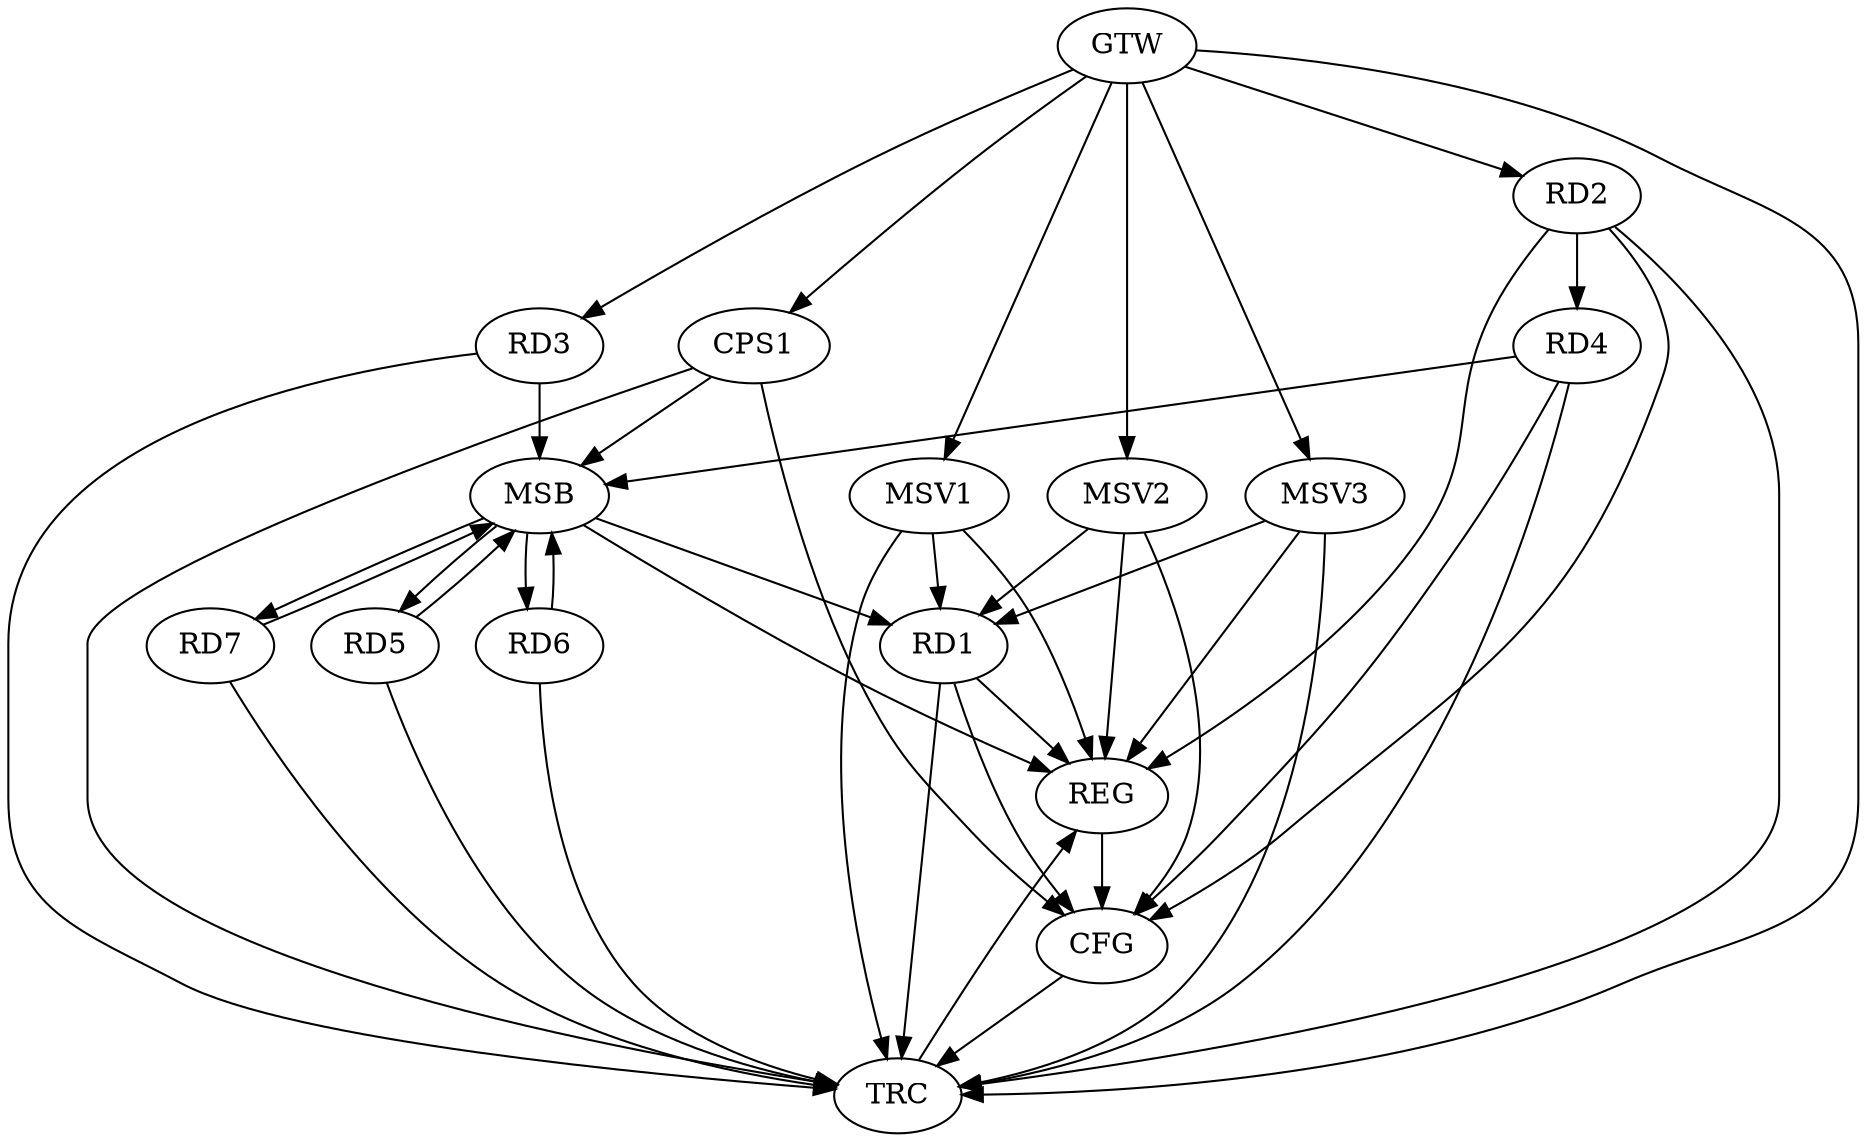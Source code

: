strict digraph G {
  RD1 [ label="RD1" ];
  RD2 [ label="RD2" ];
  RD3 [ label="RD3" ];
  RD4 [ label="RD4" ];
  RD5 [ label="RD5" ];
  RD6 [ label="RD6" ];
  RD7 [ label="RD7" ];
  CPS1 [ label="CPS1" ];
  GTW [ label="GTW" ];
  REG [ label="REG" ];
  MSB [ label="MSB" ];
  CFG [ label="CFG" ];
  TRC [ label="TRC" ];
  MSV1 [ label="MSV1" ];
  MSV2 [ label="MSV2" ];
  MSV3 [ label="MSV3" ];
  RD2 -> RD4;
  GTW -> RD2;
  GTW -> RD3;
  GTW -> CPS1;
  RD1 -> REG;
  RD2 -> REG;
  RD3 -> MSB;
  MSB -> RD5;
  MSB -> REG;
  RD4 -> MSB;
  MSB -> RD6;
  RD5 -> MSB;
  RD6 -> MSB;
  RD7 -> MSB;
  CPS1 -> MSB;
  MSB -> RD1;
  MSB -> RD7;
  CPS1 -> CFG;
  RD4 -> CFG;
  RD1 -> CFG;
  RD2 -> CFG;
  REG -> CFG;
  RD1 -> TRC;
  RD2 -> TRC;
  RD3 -> TRC;
  RD4 -> TRC;
  RD5 -> TRC;
  RD6 -> TRC;
  RD7 -> TRC;
  CPS1 -> TRC;
  GTW -> TRC;
  CFG -> TRC;
  TRC -> REG;
  MSV1 -> RD1;
  GTW -> MSV1;
  MSV1 -> REG;
  MSV1 -> TRC;
  MSV2 -> RD1;
  GTW -> MSV2;
  MSV2 -> REG;
  MSV2 -> CFG;
  MSV3 -> RD1;
  GTW -> MSV3;
  MSV3 -> REG;
  MSV3 -> TRC;
}
